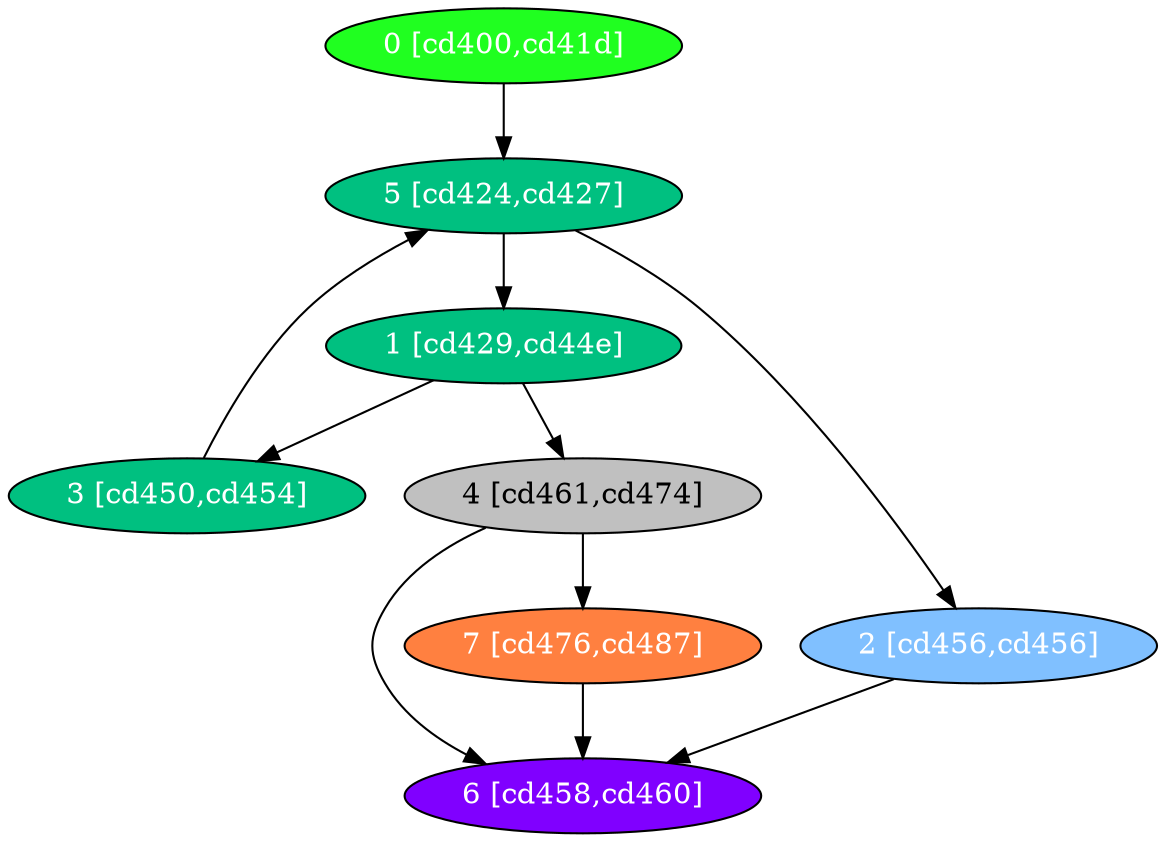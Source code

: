 diGraph libnss3{
	libnss3_0  [style=filled fillcolor="#20FF20" fontcolor="#ffffff" shape=oval label="0 [cd400,cd41d]"]
	libnss3_1  [style=filled fillcolor="#00C080" fontcolor="#ffffff" shape=oval label="1 [cd429,cd44e]"]
	libnss3_2  [style=filled fillcolor="#80C0FF" fontcolor="#ffffff" shape=oval label="2 [cd456,cd456]"]
	libnss3_3  [style=filled fillcolor="#00C080" fontcolor="#ffffff" shape=oval label="3 [cd450,cd454]"]
	libnss3_4  [style=filled fillcolor="#C0C0C0" fontcolor="#000000" shape=oval label="4 [cd461,cd474]"]
	libnss3_5  [style=filled fillcolor="#00C080" fontcolor="#ffffff" shape=oval label="5 [cd424,cd427]"]
	libnss3_6  [style=filled fillcolor="#8000FF" fontcolor="#ffffff" shape=oval label="6 [cd458,cd460]"]
	libnss3_7  [style=filled fillcolor="#FF8040" fontcolor="#ffffff" shape=oval label="7 [cd476,cd487]"]

	libnss3_0 -> libnss3_5
	libnss3_1 -> libnss3_3
	libnss3_1 -> libnss3_4
	libnss3_2 -> libnss3_6
	libnss3_3 -> libnss3_5
	libnss3_4 -> libnss3_6
	libnss3_4 -> libnss3_7
	libnss3_5 -> libnss3_1
	libnss3_5 -> libnss3_2
	libnss3_7 -> libnss3_6
}